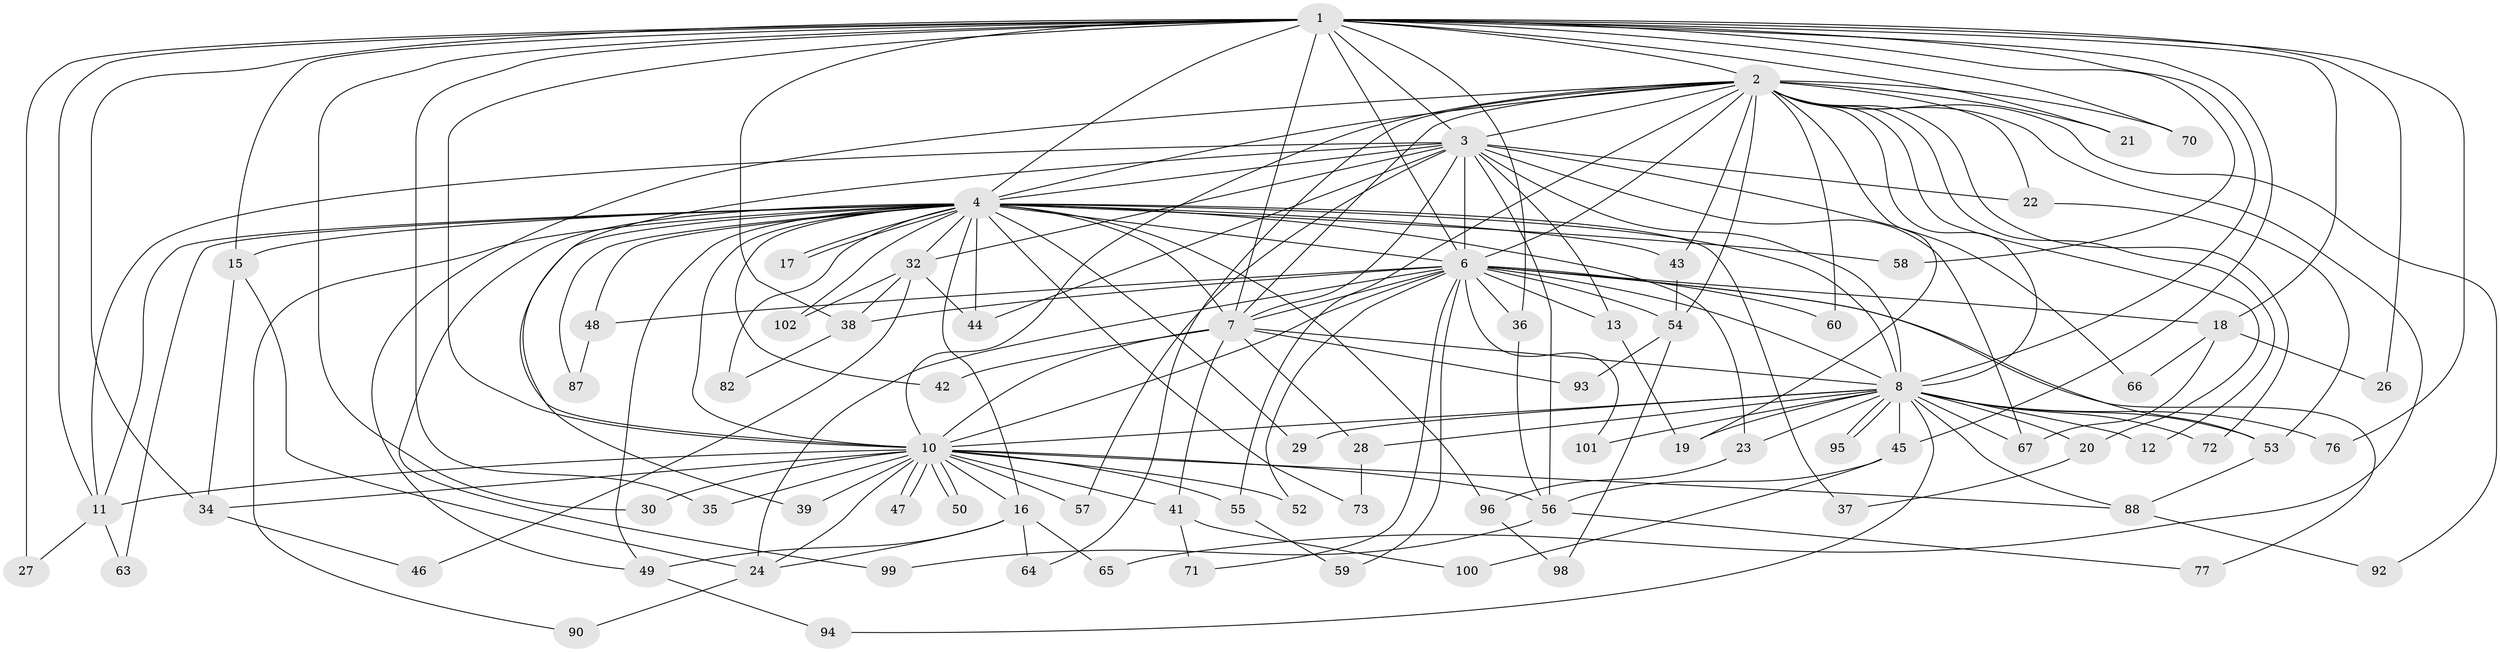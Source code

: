// Generated by graph-tools (version 1.1) at 2025/51/02/27/25 19:51:43]
// undirected, 77 vertices, 181 edges
graph export_dot {
graph [start="1"]
  node [color=gray90,style=filled];
  1 [super="+5"];
  2 [super="+14"];
  3 [super="+33"];
  4 [super="+31"];
  6 [super="+9"];
  7 [super="+40"];
  8 [super="+83"];
  10 [super="+25"];
  11 [super="+80"];
  12;
  13;
  15 [super="+61"];
  16;
  17;
  18;
  19 [super="+103"];
  20;
  21;
  22 [super="+81"];
  23;
  24 [super="+84"];
  26;
  27 [super="+74"];
  28;
  29;
  30;
  32 [super="+69"];
  34 [super="+86"];
  35;
  36;
  37;
  38 [super="+97"];
  39;
  41 [super="+68"];
  42;
  43 [super="+51"];
  44;
  45 [super="+79"];
  46;
  47;
  48;
  49 [super="+85"];
  50;
  52;
  53 [super="+89"];
  54 [super="+78"];
  55;
  56 [super="+62"];
  57;
  58;
  59;
  60 [super="+75"];
  63;
  64;
  65;
  66;
  67 [super="+91"];
  70;
  71;
  72;
  73;
  76;
  77;
  82;
  87;
  88;
  90;
  92;
  93;
  94;
  95;
  96;
  98;
  99;
  100;
  101;
  102;
  1 -- 2 [weight=2];
  1 -- 3 [weight=2];
  1 -- 4 [weight=2];
  1 -- 6 [weight=4];
  1 -- 7 [weight=3];
  1 -- 8 [weight=3];
  1 -- 10 [weight=2];
  1 -- 15;
  1 -- 18;
  1 -- 27 [weight=2];
  1 -- 34;
  1 -- 35;
  1 -- 36;
  1 -- 45;
  1 -- 58;
  1 -- 70;
  1 -- 76;
  1 -- 38;
  1 -- 21;
  1 -- 26;
  1 -- 30;
  1 -- 11;
  2 -- 3;
  2 -- 4;
  2 -- 6 [weight=2];
  2 -- 7;
  2 -- 8;
  2 -- 10 [weight=2];
  2 -- 12;
  2 -- 20;
  2 -- 21;
  2 -- 22;
  2 -- 43;
  2 -- 55;
  2 -- 60;
  2 -- 64;
  2 -- 65;
  2 -- 70;
  2 -- 72;
  2 -- 92;
  2 -- 19;
  2 -- 54;
  2 -- 49;
  3 -- 4;
  3 -- 6 [weight=3];
  3 -- 7;
  3 -- 8;
  3 -- 10;
  3 -- 11;
  3 -- 13;
  3 -- 22;
  3 -- 32;
  3 -- 44;
  3 -- 56;
  3 -- 66;
  3 -- 67;
  3 -- 57;
  4 -- 6 [weight=2];
  4 -- 7;
  4 -- 8;
  4 -- 10;
  4 -- 15;
  4 -- 16;
  4 -- 17;
  4 -- 17;
  4 -- 23;
  4 -- 29;
  4 -- 32;
  4 -- 42;
  4 -- 43 [weight=2];
  4 -- 44;
  4 -- 49;
  4 -- 58;
  4 -- 73;
  4 -- 82;
  4 -- 99;
  4 -- 102;
  4 -- 96;
  4 -- 37;
  4 -- 39;
  4 -- 11;
  4 -- 48;
  4 -- 87;
  4 -- 90;
  4 -- 63;
  6 -- 7 [weight=2];
  6 -- 8 [weight=2];
  6 -- 10 [weight=3];
  6 -- 13;
  6 -- 38;
  6 -- 60 [weight=2];
  6 -- 101;
  6 -- 71;
  6 -- 77;
  6 -- 18;
  6 -- 24;
  6 -- 36;
  6 -- 48;
  6 -- 52;
  6 -- 53;
  6 -- 54;
  6 -- 59;
  7 -- 8;
  7 -- 10;
  7 -- 28;
  7 -- 93;
  7 -- 41 [weight=2];
  7 -- 42;
  8 -- 10;
  8 -- 12;
  8 -- 19;
  8 -- 20;
  8 -- 23;
  8 -- 28;
  8 -- 29;
  8 -- 45;
  8 -- 53;
  8 -- 67;
  8 -- 72;
  8 -- 76;
  8 -- 88;
  8 -- 94;
  8 -- 95;
  8 -- 95;
  8 -- 101;
  10 -- 11;
  10 -- 16;
  10 -- 24;
  10 -- 30;
  10 -- 34;
  10 -- 35;
  10 -- 39;
  10 -- 41;
  10 -- 47;
  10 -- 47;
  10 -- 50;
  10 -- 50;
  10 -- 55;
  10 -- 56;
  10 -- 57;
  10 -- 88;
  10 -- 52;
  11 -- 27;
  11 -- 63;
  13 -- 19;
  15 -- 24;
  15 -- 34;
  16 -- 49;
  16 -- 64;
  16 -- 65;
  16 -- 24;
  18 -- 26;
  18 -- 66;
  18 -- 67;
  20 -- 37;
  22 -- 53;
  23 -- 96;
  24 -- 90;
  28 -- 73;
  32 -- 46;
  32 -- 102;
  32 -- 44;
  32 -- 38;
  34 -- 46;
  36 -- 56;
  38 -- 82;
  41 -- 100;
  41 -- 71;
  43 -- 54;
  45 -- 100;
  45 -- 56;
  48 -- 87;
  49 -- 94;
  53 -- 88;
  54 -- 93;
  54 -- 98;
  55 -- 59;
  56 -- 77;
  56 -- 99;
  88 -- 92;
  96 -- 98;
}
